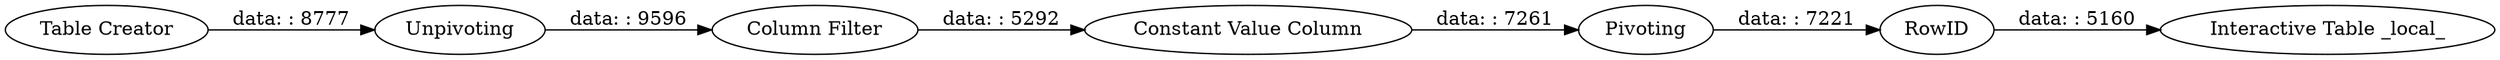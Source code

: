 digraph {
	"6039044802105783798_76" [label="Interactive Table _local_"]
	"6039044802105783798_74" [label=Pivoting]
	"6039044802105783798_68" [label="Table Creator"]
	"6039044802105783798_71" [label=Unpivoting]
	"6039044802105783798_75" [label=RowID]
	"6039044802105783798_72" [label="Column Filter"]
	"6039044802105783798_73" [label="Constant Value Column"]
	"6039044802105783798_68" -> "6039044802105783798_71" [label="data: : 8777"]
	"6039044802105783798_74" -> "6039044802105783798_75" [label="data: : 7221"]
	"6039044802105783798_71" -> "6039044802105783798_72" [label="data: : 9596"]
	"6039044802105783798_73" -> "6039044802105783798_74" [label="data: : 7261"]
	"6039044802105783798_75" -> "6039044802105783798_76" [label="data: : 5160"]
	"6039044802105783798_72" -> "6039044802105783798_73" [label="data: : 5292"]
	rankdir=LR
}
